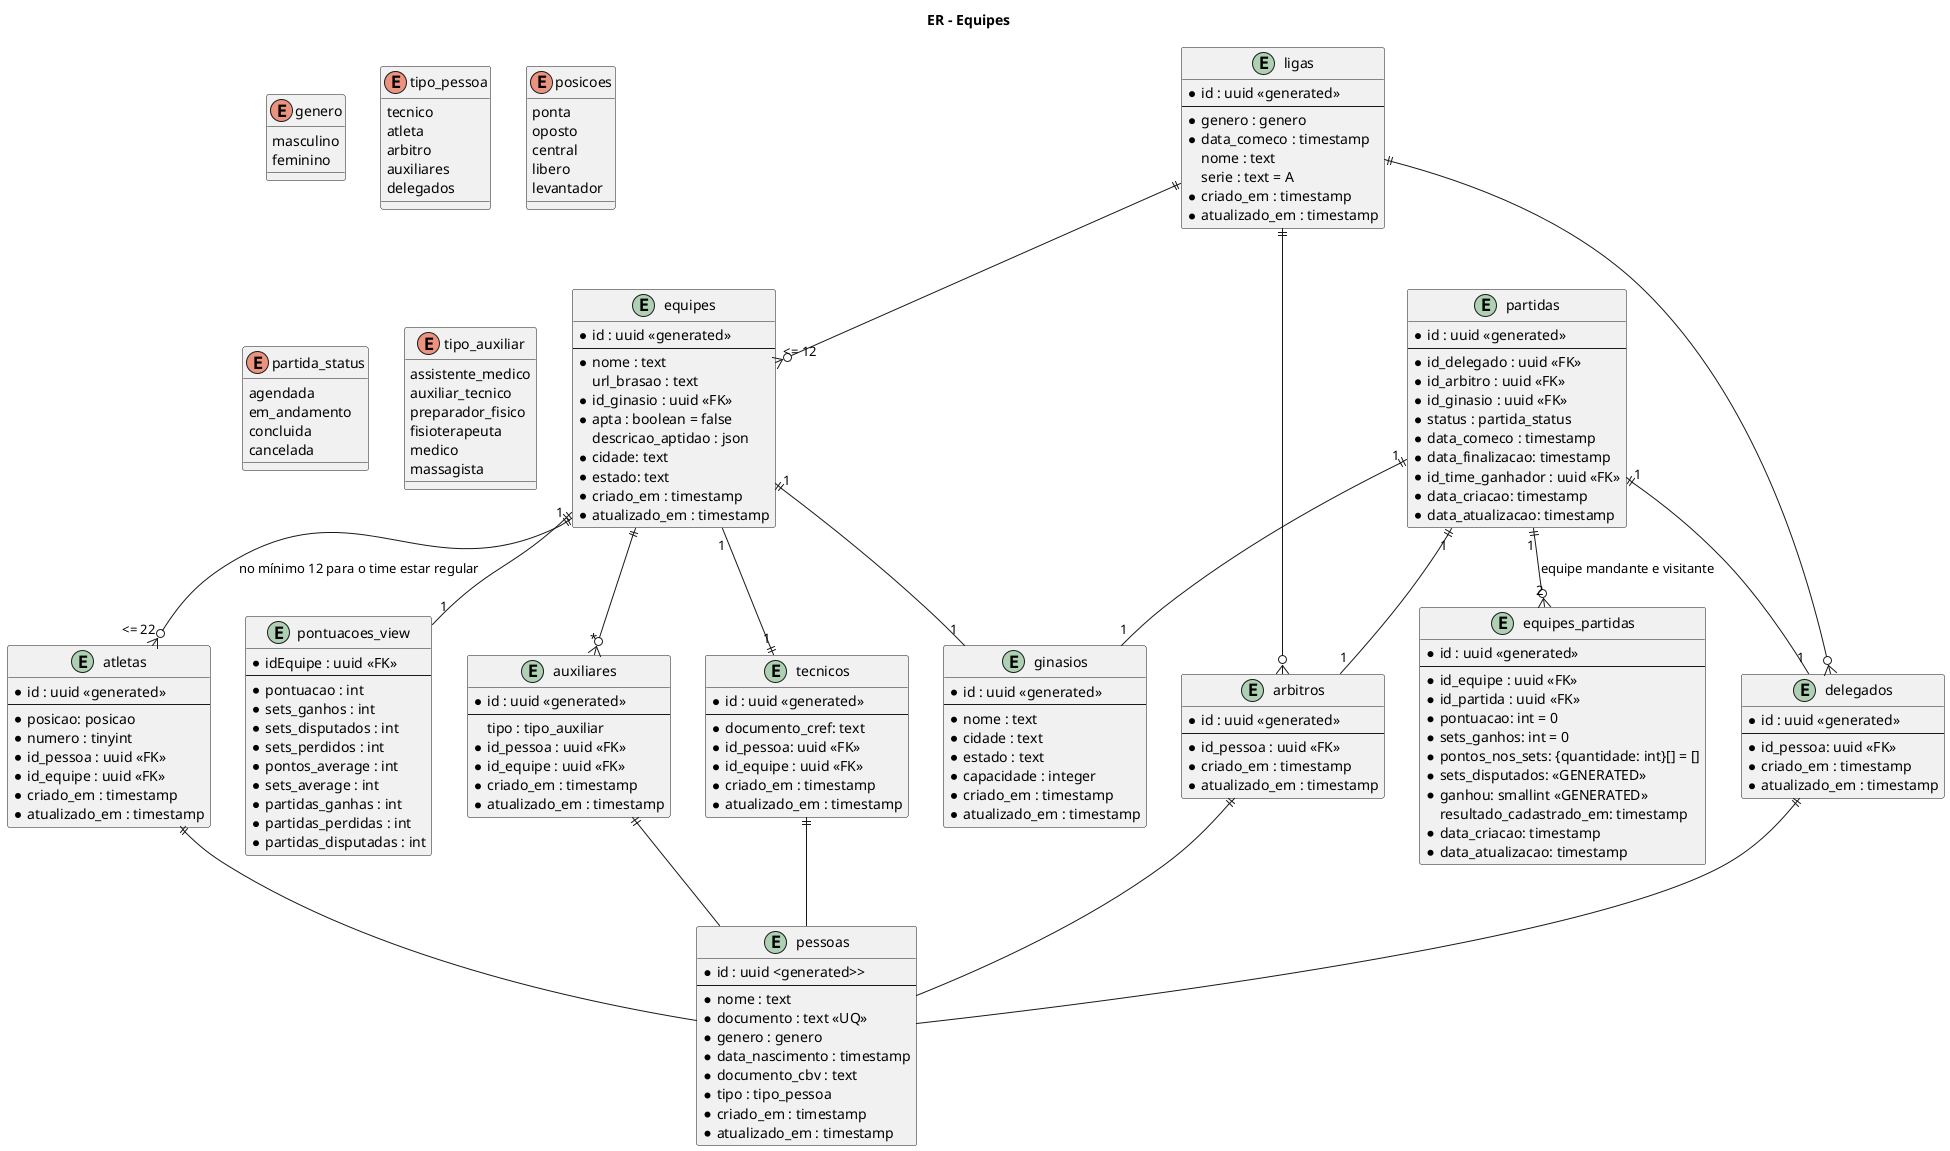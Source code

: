@startuml er
title ER - Equipes

enum genero{
	masculino
	feminino
}

entity ligas {
	* id : uuid <<generated>>
	--
	* genero : genero
	* data_comeco : timestamp
	nome : text
	serie : text = A
	* criado_em : timestamp
	* atualizado_em : timestamp
}

entity equipes {
	* id : uuid <<generated>>
	--
	* nome : text
	url_brasao : text
	* id_ginasio : uuid <<FK>>  
	* apta : boolean = false
	descricao_aptidao : json
	* cidade: text
	* estado: text
	'min 12 per tournament'
	'max 22 per tounament'
	* criado_em : timestamp
	* atualizado_em : timestamp
}

entity ginasios {
	* id : uuid <<generated>>
	--
	* nome : text
	* cidade : text
	* estado : text
	* capacidade : integer
	* criado_em : timestamp
	* atualizado_em : timestamp
}

enum tipo_pessoa {
	tecnico 
	atleta
	arbitro
	auxiliares
	delegados
}

entity pessoas {
	* id : uuid <generated>>
	--
	* nome : text
	* documento : text <<UQ>>
	* genero : genero
	* data_nascimento : timestamp
	* documento_cbv : text
	* tipo : tipo_pessoa
	* criado_em : timestamp
	* atualizado_em : timestamp
}

enum posicoes {
	ponta
	oposto
	central
	libero
	levantador
}

enum partida_status {
	agendada
	em_andamento
	concluida
	cancelada
}

entity atletas{
	* id : uuid <<generated>>
	--
	* posicao: posicao
	* numero : tinyint
	* id_pessoa : uuid <<FK>>
	* id_equipe : uuid <<FK>>
	* criado_em : timestamp
	* atualizado_em : timestamp
}

entity tecnicos{
	* id : uuid <<generated>>
	--
	* documento_cref: text
	* id_pessoa: uuid <<FK>>
	* id_equipe : uuid <<FK>>
	* criado_em : timestamp
	* atualizado_em : timestamp
}

entity arbitros {
	* id : uuid <<generated>>
	--
	* id_pessoa : uuid <<FK>>
	* criado_em : timestamp
	* atualizado_em : timestamp
}

enum tipo_auxiliar {
	assistente_medico
	auxiliar_tecnico
	preparador_fisico
	fisioterapeuta
	medico
	massagista
}

entity auxiliares {
	* id : uuid <<generated>>
	--
	tipo : tipo_auxiliar
	* id_pessoa : uuid <<FK>>
	* id_equipe : uuid <<FK>>
	* criado_em : timestamp
	* atualizado_em : timestamp
}

entity delegados {
	* id : uuid <<generated>>
	--
	* id_pessoa: uuid <<FK>>
	* criado_em : timestamp
	* atualizado_em : timestamp
}

entity partidas {
	* id : uuid <<generated>>
	--
	* id_delegado : uuid <<FK>>
	* id_arbitro : uuid <<FK>>
	* id_ginasio : uuid <<FK>>
	* status : partida_status
	* data_comeco : timestamp
	* data_finalizacao: timestamp
	* id_time_ganhador : uuid <<FK>>
	* data_criacao: timestamp
	* data_atualizacao: timestamp
}

entity equipes_partidas {
	* id : uuid <<generated>>
	--
	* id_equipe : uuid <<FK>>
	* id_partida : uuid <<FK>>
	* pontuacao: int = 0
	* sets_ganhos: int = 0
	* pontos_nos_sets: {quantidade: int}[] = []
	* sets_disputados: <<GENERATED>>
	* ganhou: smallint <<GENERATED>>
	resultado_cadastrado_em: timestamp
	* data_criacao: timestamp
	* data_atualizacao: timestamp
}

entity pontuacoes_view {
	* idEquipe : uuid <<FK>>
	--
	* pontuacao : int
	* sets_ganhos : int
	* sets_disputados : int
	* sets_perdidos : int
	* pontos_average : int
	* sets_average : int
	* partidas_ganhas : int
	* partidas_perdidas : int
	* partidas_disputadas : int
}

ligas ||--o{ "<= 12" equipes
ligas ||--o{ arbitros
ligas ||--o{ delegados
equipes ||--o{ "<= 22" atletas : no mínimo 12 para o time estar regular
equipes "1" --|| "1" tecnicos
equipes ||--o{ "*" auxiliares
equipes "1" ||-- "1" ginasios
equipes "1" ||-- "1" pontuacoes_view
partidas "1" ||-- "1" arbitros
partidas "1" ||-- "1" delegados
partidas "1" ||-- "1" ginasios
partidas "1" ||--o{ "2" equipes_partidas : equipe mandante e visitante

atletas ||-- pessoas
tecnicos ||-- pessoas
auxiliares ||-- pessoas
arbitros ||-- pessoas
delegados ||-- pessoas

@enduml